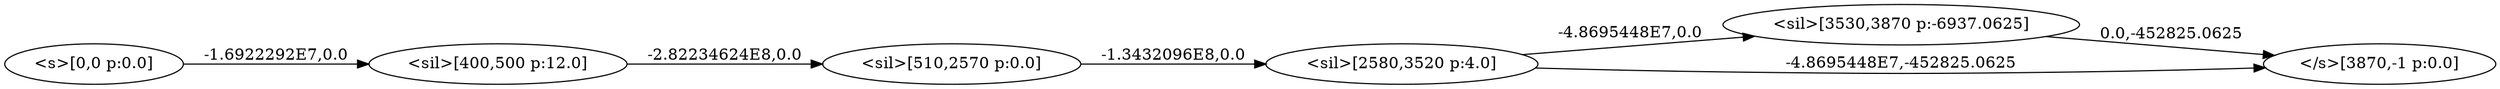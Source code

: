 digraph "lattice" {
rankdir = LR
	node1301416449 [ label="<sil>[3530,3870 p:-6937.0625]" ]
	node1170853619 [ label="<s>[0,0 p:0.0]" ]
	node1810996950 [ label="</s>[3870,-1 p:0.0]" ]
	node388706083 [ label="<sil>[400,500 p:12.0]" ]
	node1907314063 [ label="<sil>[510,2570 p:0.0]" ]
	node1838799809 [ label="<sil>[2580,3520 p:4.0]" ]
	node1170853619 -> node388706083 [ label="-1.6922292E7,0.0" ]
	node1301416449 -> node1810996950 [ label="0.0,-452825.0625" ]
	node388706083 -> node1907314063 [ label="-2.82234624E8,0.0" ]
	node1907314063 -> node1838799809 [ label="-1.3432096E8,0.0" ]
	node1838799809 -> node1301416449 [ label="-4.8695448E7,0.0" ]
	node1838799809 -> node1810996950 [ label="-4.8695448E7,-452825.0625" ]
}
